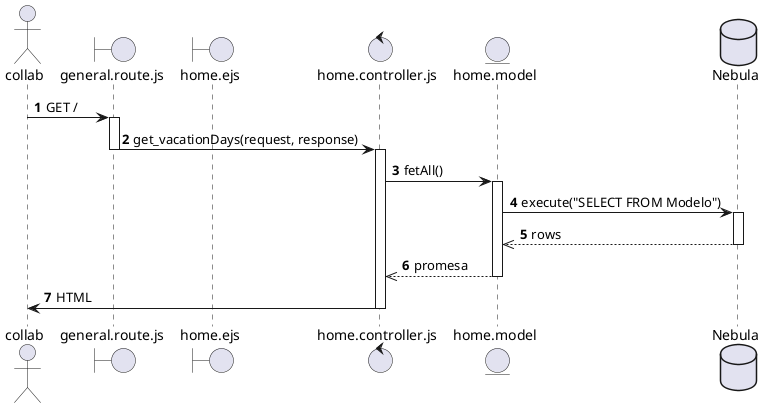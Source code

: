 @startuml REQ-29
autonumber
actor collab
boundary general.route.js as homeRoute
boundary home.ejs as homeView
control home.controller.js as homeController
entity home.model as homeModel
database Nebula as nebula

collab -> homeRoute : GET /
activate homeRoute

homeRoute -> homeController: get_vacationDays(request, response)
deactivate homeRoute
activate homeController

homeController -> homeModel: fetAll()
activate homeModel

homeModel -> nebula: execute("SELECT FROM Modelo")
activate nebula

nebula -->> homeModel: rows
deactivate nebula


homeModel -->> homeController: promesa
deactivate homeModel

homeController -> collab: HTML
deactivate homeController



@enduml